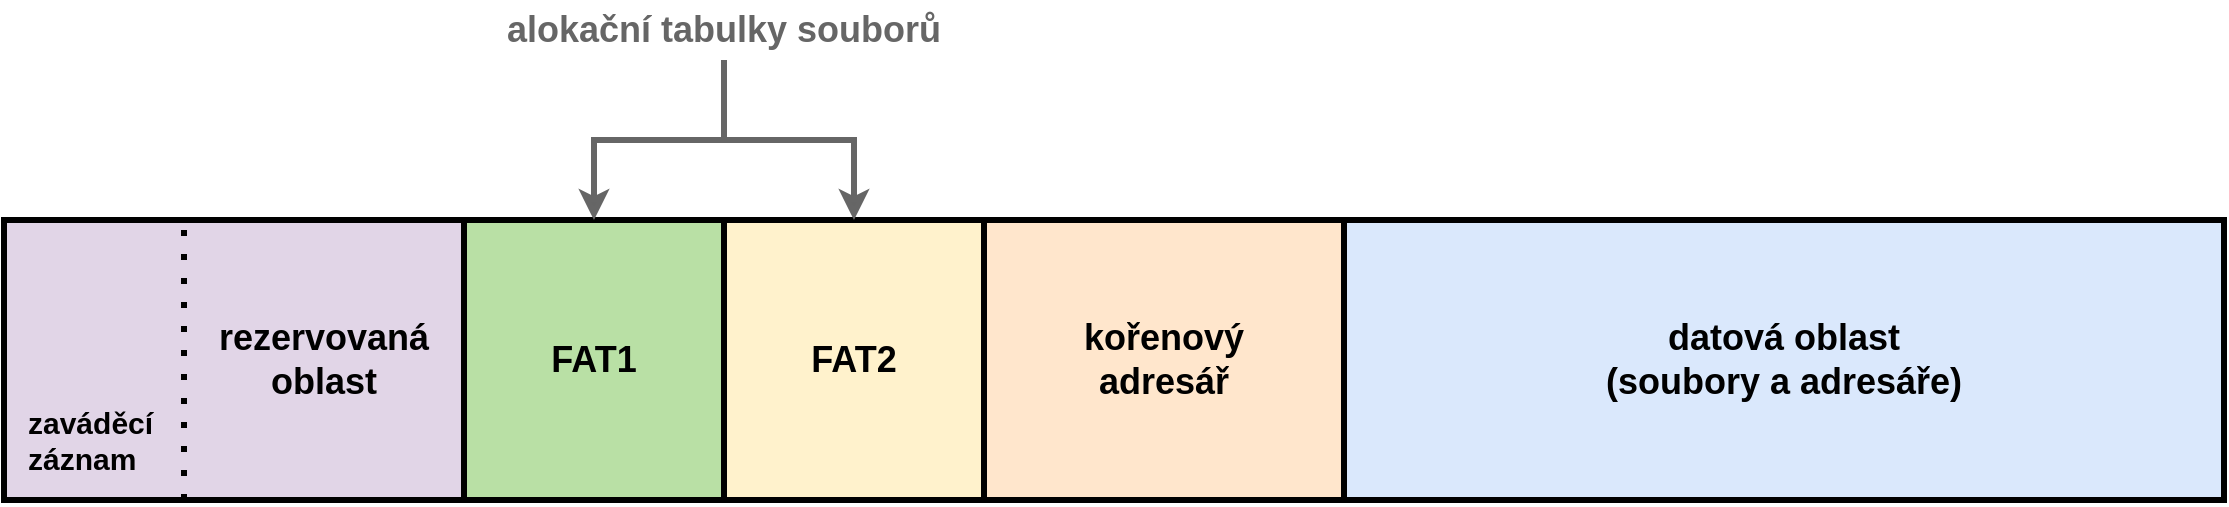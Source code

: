 <mxfile version="26.0.16">
  <diagram name="Page-1" id="Aa8suwbbyOTeMwqXSokL">
    <mxGraphModel dx="1247" dy="727" grid="1" gridSize="10" guides="1" tooltips="1" connect="1" arrows="1" fold="1" page="1" pageScale="1" pageWidth="1169" pageHeight="827" math="0" shadow="0">
      <root>
        <mxCell id="0" />
        <mxCell id="1" parent="0" />
        <mxCell id="SdEuHxWFM3IwRMdbLOJ7-1" value="" style="rounded=0;whiteSpace=wrap;html=1;strokeWidth=3;" parent="1" vertex="1">
          <mxGeometry x="80" y="270" width="1080" height="140" as="geometry" />
        </mxCell>
        <mxCell id="SdEuHxWFM3IwRMdbLOJ7-2" value="" style="rounded=0;whiteSpace=wrap;html=1;fillColor=#e1d5e7;strokeColor=#000000;strokeWidth=3;" parent="1" vertex="1">
          <mxGeometry x="50" y="270" width="230" height="140" as="geometry" />
        </mxCell>
        <mxCell id="SdEuHxWFM3IwRMdbLOJ7-3" value="" style="endArrow=none;dashed=1;html=1;dashPattern=1 3;strokeWidth=3;rounded=0;exitX=0.25;exitY=1;exitDx=0;exitDy=0;entryX=0.25;entryY=0;entryDx=0;entryDy=0;" parent="1" edge="1">
          <mxGeometry width="50" height="50" relative="1" as="geometry">
            <mxPoint x="140" y="410" as="sourcePoint" />
            <mxPoint x="140" y="270" as="targetPoint" />
          </mxGeometry>
        </mxCell>
        <mxCell id="SdEuHxWFM3IwRMdbLOJ7-4" value="&lt;span style=&quot;font-size: 15px;&quot;&gt;&lt;b&gt;zaváděcí&lt;/b&gt;&lt;/span&gt;&lt;div&gt;&lt;span style=&quot;font-size: 15px;&quot;&gt;&lt;b&gt;záznam&lt;/b&gt;&lt;/span&gt;&lt;/div&gt;" style="text;html=1;align=left;verticalAlign=middle;whiteSpace=wrap;rounded=0;" parent="1" vertex="1">
          <mxGeometry x="60" y="360" width="80" height="40" as="geometry" />
        </mxCell>
        <mxCell id="SdEuHxWFM3IwRMdbLOJ7-7" value="&lt;span style=&quot;font-size: 18px;&quot;&gt;&lt;b&gt;rezervovaná&lt;/b&gt;&lt;/span&gt;&lt;div&gt;&lt;span style=&quot;font-size: 18px;&quot;&gt;&lt;b&gt;oblast&lt;/b&gt;&lt;/span&gt;&lt;/div&gt;" style="text;html=1;align=center;verticalAlign=middle;whiteSpace=wrap;rounded=0;" parent="1" vertex="1">
          <mxGeometry x="140" y="320" width="140" height="40" as="geometry" />
        </mxCell>
        <mxCell id="SdEuHxWFM3IwRMdbLOJ7-8" value="" style="rounded=0;whiteSpace=wrap;html=1;strokeWidth=3;fillColor=#B9E0A5;strokeColor=#000000;" parent="1" vertex="1">
          <mxGeometry x="280" y="270" width="130" height="140" as="geometry" />
        </mxCell>
        <mxCell id="SdEuHxWFM3IwRMdbLOJ7-9" value="" style="rounded=0;whiteSpace=wrap;html=1;strokeWidth=3;fillColor=#fff2cc;strokeColor=#000000;" parent="1" vertex="1">
          <mxGeometry x="410" y="270" width="130" height="140" as="geometry" />
        </mxCell>
        <mxCell id="SdEuHxWFM3IwRMdbLOJ7-10" value="&lt;b style=&quot;&quot;&gt;&lt;font style=&quot;font-size: 18px;&quot;&gt;FAT1&lt;/font&gt;&lt;/b&gt;" style="text;html=1;align=center;verticalAlign=middle;whiteSpace=wrap;rounded=0;" parent="1" vertex="1">
          <mxGeometry x="305" y="320" width="80" height="40" as="geometry" />
        </mxCell>
        <mxCell id="SdEuHxWFM3IwRMdbLOJ7-11" value="&lt;b style=&quot;&quot;&gt;&lt;font style=&quot;font-size: 18px;&quot;&gt;FAT2&lt;/font&gt;&lt;/b&gt;" style="text;html=1;align=center;verticalAlign=middle;whiteSpace=wrap;rounded=0;" parent="1" vertex="1">
          <mxGeometry x="435" y="320" width="80" height="40" as="geometry" />
        </mxCell>
        <mxCell id="SdEuHxWFM3IwRMdbLOJ7-12" value="" style="rounded=0;whiteSpace=wrap;html=1;strokeWidth=3;fillColor=#ffe6cc;strokeColor=#000000;" parent="1" vertex="1">
          <mxGeometry x="540" y="270" width="180" height="140" as="geometry" />
        </mxCell>
        <mxCell id="SdEuHxWFM3IwRMdbLOJ7-13" value="&lt;span style=&quot;font-size: 18px;&quot;&gt;&lt;b&gt;kořenový&lt;/b&gt;&lt;/span&gt;&lt;div&gt;&lt;span style=&quot;font-size: 18px;&quot;&gt;&lt;b&gt;adresář&lt;/b&gt;&lt;/span&gt;&lt;/div&gt;" style="text;html=1;align=center;verticalAlign=middle;whiteSpace=wrap;rounded=0;" parent="1" vertex="1">
          <mxGeometry x="590" y="320" width="80" height="40" as="geometry" />
        </mxCell>
        <mxCell id="SdEuHxWFM3IwRMdbLOJ7-14" value="" style="rounded=0;whiteSpace=wrap;html=1;strokeWidth=3;fillColor=#dae8fc;strokeColor=#000000;" parent="1" vertex="1">
          <mxGeometry x="720" y="270" width="440" height="140" as="geometry" />
        </mxCell>
        <mxCell id="SdEuHxWFM3IwRMdbLOJ7-15" value="&lt;b style=&quot;&quot;&gt;&lt;font style=&quot;font-size: 18px;&quot;&gt;datová oblast&lt;/font&gt;&lt;/b&gt;&lt;div&gt;&lt;b style=&quot;&quot;&gt;&lt;font style=&quot;font-size: 18px;&quot;&gt;(soubory a adresáře)&lt;/font&gt;&lt;/b&gt;&lt;/div&gt;" style="text;html=1;align=center;verticalAlign=middle;whiteSpace=wrap;rounded=0;" parent="1" vertex="1">
          <mxGeometry x="840" y="310" width="200" height="60" as="geometry" />
        </mxCell>
        <mxCell id="SdEuHxWFM3IwRMdbLOJ7-18" value="" style="group" parent="1" vertex="1" connectable="0">
          <mxGeometry x="345" y="190" width="130" height="40" as="geometry" />
        </mxCell>
        <mxCell id="SdEuHxWFM3IwRMdbLOJ7-16" value="" style="endArrow=classic;html=1;rounded=0;entryX=0.5;entryY=0;entryDx=0;entryDy=0;strokeWidth=3;fillColor=#f5f5f5;strokeColor=#666666;" parent="SdEuHxWFM3IwRMdbLOJ7-18" target="SdEuHxWFM3IwRMdbLOJ7-9" edge="1">
          <mxGeometry width="50" height="50" relative="1" as="geometry">
            <mxPoint x="65" as="sourcePoint" />
            <mxPoint x="105" y="-50" as="targetPoint" />
            <Array as="points">
              <mxPoint x="65" y="40" />
              <mxPoint x="130" y="40" />
            </Array>
          </mxGeometry>
        </mxCell>
        <mxCell id="SdEuHxWFM3IwRMdbLOJ7-17" value="" style="endArrow=classic;html=1;rounded=0;entryX=0.5;entryY=0;entryDx=0;entryDy=0;strokeWidth=3;fillColor=#f5f5f5;strokeColor=#666666;" parent="SdEuHxWFM3IwRMdbLOJ7-18" target="SdEuHxWFM3IwRMdbLOJ7-8" edge="1">
          <mxGeometry width="50" height="50" relative="1" as="geometry">
            <mxPoint x="65" y="40" as="sourcePoint" />
            <mxPoint x="125" y="40" as="targetPoint" />
            <Array as="points">
              <mxPoint y="40" />
              <mxPoint y="56" />
            </Array>
          </mxGeometry>
        </mxCell>
        <mxCell id="SdEuHxWFM3IwRMdbLOJ7-20" value="&lt;font color=&quot;#666666&quot;&gt;&lt;span style=&quot;font-size: 18px;&quot;&gt;&lt;b&gt;alokační tabulky souborů&lt;/b&gt;&lt;/span&gt;&lt;/font&gt;" style="text;html=1;align=center;verticalAlign=middle;whiteSpace=wrap;rounded=0;" parent="1" vertex="1">
          <mxGeometry x="300" y="160" width="220" height="30" as="geometry" />
        </mxCell>
      </root>
    </mxGraphModel>
  </diagram>
</mxfile>
